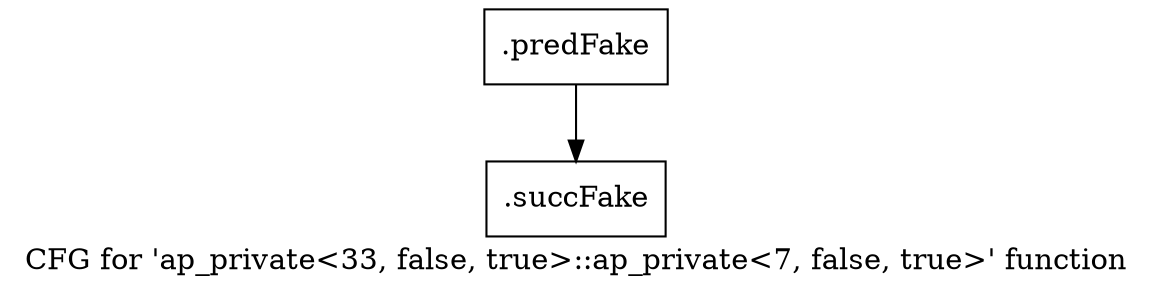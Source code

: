 digraph "CFG for 'ap_private\<33, false, true\>::ap_private\<7, false, true\>' function" {
	label="CFG for 'ap_private\<33, false, true\>::ap_private\<7, false, true\>' function";

	Node0x5a75c80 [shape=record,filename="",linenumber="",label="{.predFake}"];
	Node0x5a75c80 -> Node0x60d19e0[ callList="" memoryops="" filename="/mnt/xilinx/Vitis_HLS/2021.2/include/etc/ap_private.h" execusionnum="2934"];
	Node0x60d19e0 [shape=record,filename="/mnt/xilinx/Vitis_HLS/2021.2/include/etc/ap_private.h",linenumber="1723",label="{.succFake}"];
}
